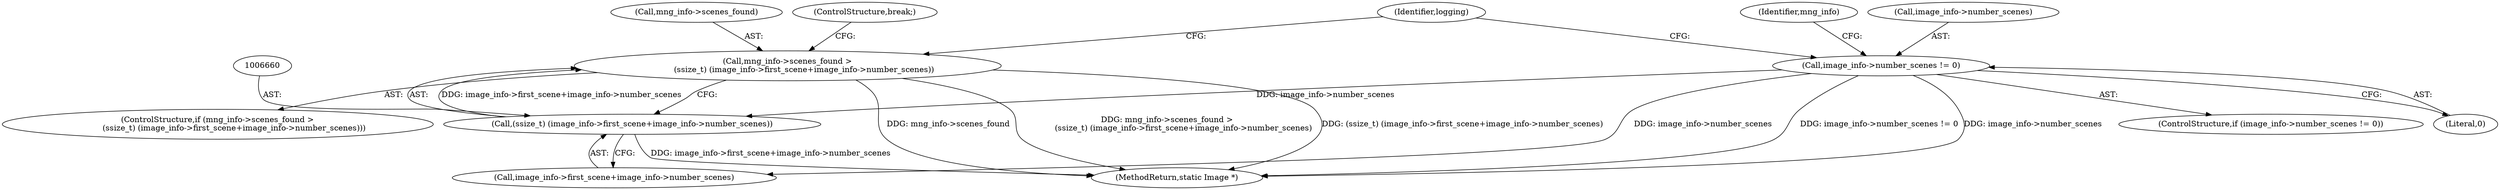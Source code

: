 digraph "0_ImageMagick_22e0310345499ffe906c604428f2a3a668942b05@pointer" {
"1006655" [label="(Call,mng_info->scenes_found >\n             (ssize_t) (image_info->first_scene+image_info->number_scenes))"];
"1006659" [label="(Call,(ssize_t) (image_info->first_scene+image_info->number_scenes))"];
"1006648" [label="(Call,image_info->number_scenes != 0)"];
"1006671" [label="(Identifier,logging)"];
"1006647" [label="(ControlStructure,if (image_info->number_scenes != 0))"];
"1006655" [label="(Call,mng_info->scenes_found >\n             (ssize_t) (image_info->first_scene+image_info->number_scenes))"];
"1006668" [label="(ControlStructure,break;)"];
"1006652" [label="(Literal,0)"];
"1006654" [label="(ControlStructure,if (mng_info->scenes_found >\n             (ssize_t) (image_info->first_scene+image_info->number_scenes)))"];
"1007383" [label="(MethodReturn,static Image *)"];
"1006656" [label="(Call,mng_info->scenes_found)"];
"1006659" [label="(Call,(ssize_t) (image_info->first_scene+image_info->number_scenes))"];
"1006648" [label="(Call,image_info->number_scenes != 0)"];
"1006657" [label="(Identifier,mng_info)"];
"1006649" [label="(Call,image_info->number_scenes)"];
"1006661" [label="(Call,image_info->first_scene+image_info->number_scenes)"];
"1006655" -> "1006654"  [label="AST: "];
"1006655" -> "1006659"  [label="CFG: "];
"1006656" -> "1006655"  [label="AST: "];
"1006659" -> "1006655"  [label="AST: "];
"1006668" -> "1006655"  [label="CFG: "];
"1006671" -> "1006655"  [label="CFG: "];
"1006655" -> "1007383"  [label="DDG: (ssize_t) (image_info->first_scene+image_info->number_scenes)"];
"1006655" -> "1007383"  [label="DDG: mng_info->scenes_found"];
"1006655" -> "1007383"  [label="DDG: mng_info->scenes_found >\n             (ssize_t) (image_info->first_scene+image_info->number_scenes)"];
"1006659" -> "1006655"  [label="DDG: image_info->first_scene+image_info->number_scenes"];
"1006659" -> "1006661"  [label="CFG: "];
"1006660" -> "1006659"  [label="AST: "];
"1006661" -> "1006659"  [label="AST: "];
"1006659" -> "1007383"  [label="DDG: image_info->first_scene+image_info->number_scenes"];
"1006648" -> "1006659"  [label="DDG: image_info->number_scenes"];
"1006648" -> "1006647"  [label="AST: "];
"1006648" -> "1006652"  [label="CFG: "];
"1006649" -> "1006648"  [label="AST: "];
"1006652" -> "1006648"  [label="AST: "];
"1006657" -> "1006648"  [label="CFG: "];
"1006671" -> "1006648"  [label="CFG: "];
"1006648" -> "1007383"  [label="DDG: image_info->number_scenes != 0"];
"1006648" -> "1007383"  [label="DDG: image_info->number_scenes"];
"1006648" -> "1006661"  [label="DDG: image_info->number_scenes"];
}
